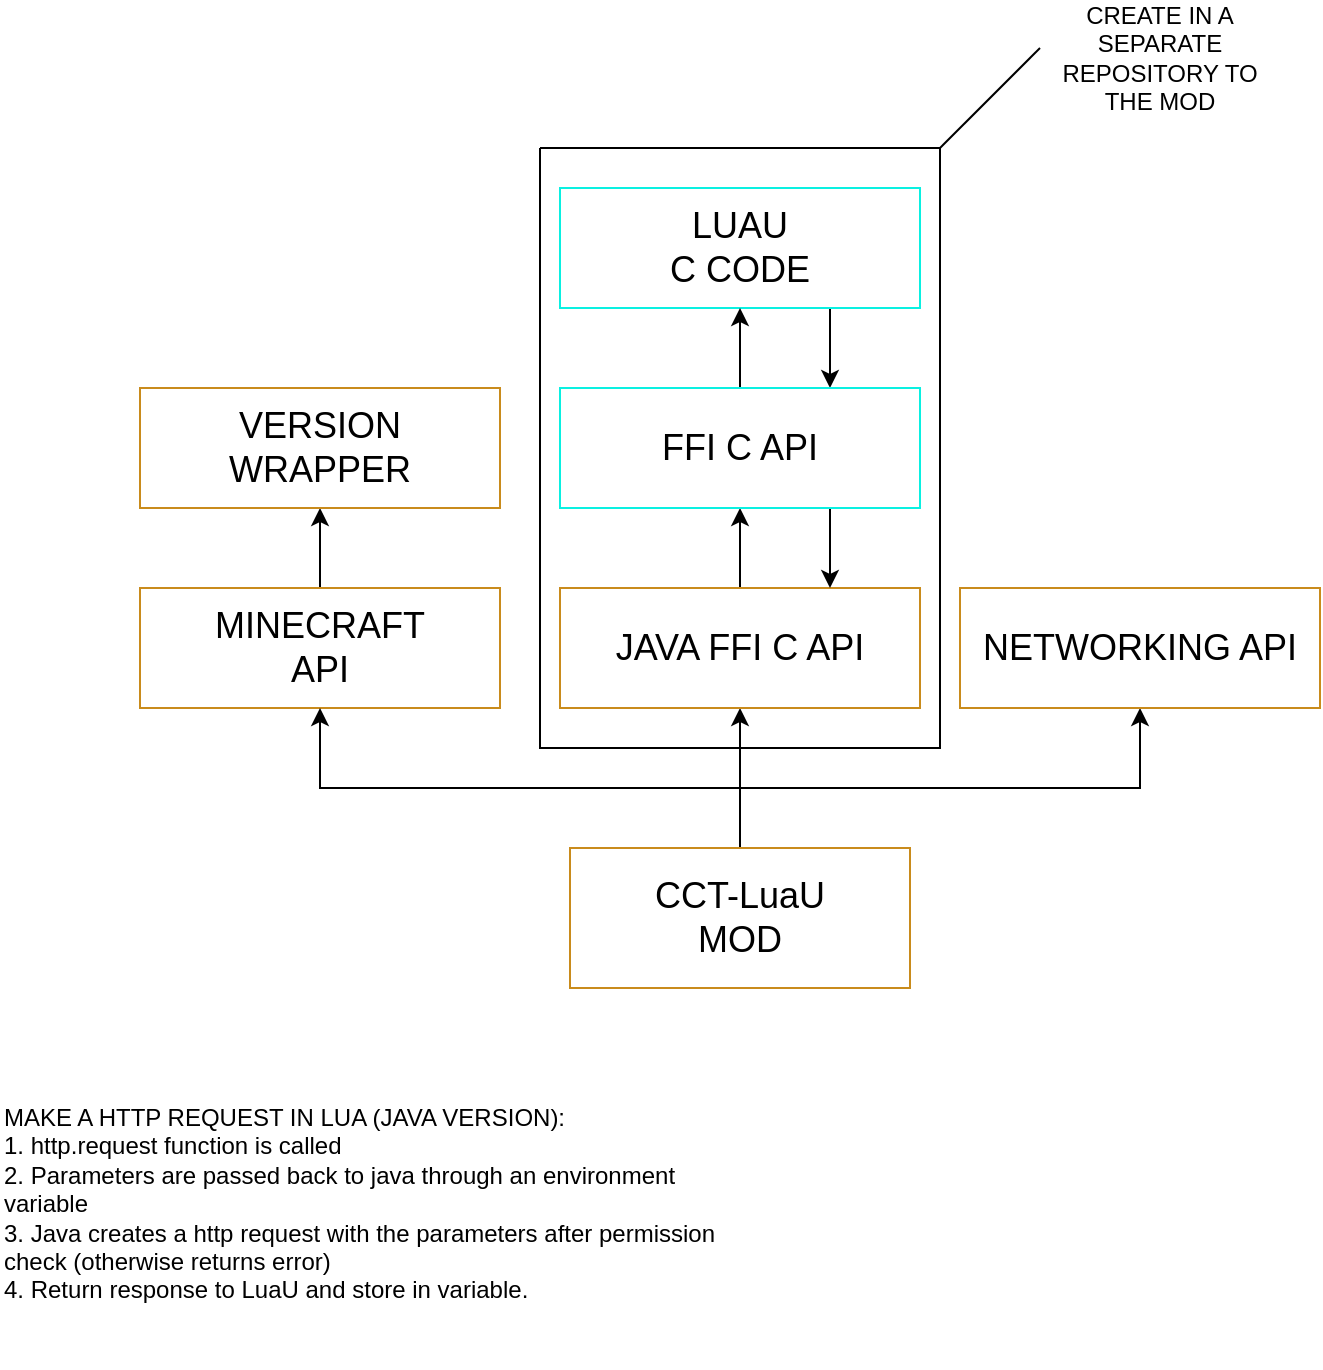 <mxfile version="23.1.5" type="device">
  <diagram name="main" id="vJdtQJIsOYuOTcM22SMi">
    <mxGraphModel dx="1098" dy="697" grid="1" gridSize="10" guides="1" tooltips="1" connect="1" arrows="1" fold="1" page="1" pageScale="1" pageWidth="850" pageHeight="1100" math="0" shadow="0">
      <root>
        <mxCell id="0" />
        <mxCell id="1" parent="0" />
        <mxCell id="-W3fMCF90rCaepoV7M0M-8" style="edgeStyle=orthogonalEdgeStyle;rounded=0;orthogonalLoop=1;jettySize=auto;html=1;entryX=0.5;entryY=1;entryDx=0;entryDy=0;" parent="1" source="-W3fMCF90rCaepoV7M0M-1" target="-W3fMCF90rCaepoV7M0M-5" edge="1">
          <mxGeometry relative="1" as="geometry" />
        </mxCell>
        <mxCell id="-W3fMCF90rCaepoV7M0M-1" value="MINECRAFT&lt;br style=&quot;font-size: 18px;&quot;&gt;API" style="rounded=0;whiteSpace=wrap;html=1;fontSize=18;strokeColor=#C98B1C;" parent="1" vertex="1">
          <mxGeometry x="120" y="330" width="180" height="60" as="geometry" />
        </mxCell>
        <mxCell id="I86KyW1QcpuG732ZXUHq-4" style="edgeStyle=orthogonalEdgeStyle;rounded=0;orthogonalLoop=1;jettySize=auto;html=1;entryX=0.75;entryY=0;entryDx=0;entryDy=0;" edge="1" parent="1" source="-W3fMCF90rCaepoV7M0M-2" target="I86KyW1QcpuG732ZXUHq-1">
          <mxGeometry relative="1" as="geometry">
            <Array as="points">
              <mxPoint x="465" y="180" />
              <mxPoint x="465" y="180" />
            </Array>
          </mxGeometry>
        </mxCell>
        <mxCell id="-W3fMCF90rCaepoV7M0M-2" value="LUAU&lt;br&gt;C CODE" style="rounded=0;whiteSpace=wrap;html=1;fontSize=18;strokeColor=#0AF0E1;" parent="1" vertex="1">
          <mxGeometry x="330" y="130" width="180" height="60" as="geometry" />
        </mxCell>
        <mxCell id="-W3fMCF90rCaepoV7M0M-9" style="edgeStyle=orthogonalEdgeStyle;rounded=0;orthogonalLoop=1;jettySize=auto;html=1;entryX=0.5;entryY=1;entryDx=0;entryDy=0;" parent="1" source="-W3fMCF90rCaepoV7M0M-3" target="-W3fMCF90rCaepoV7M0M-1" edge="1">
          <mxGeometry relative="1" as="geometry">
            <Array as="points">
              <mxPoint x="420" y="430" />
              <mxPoint x="210" y="430" />
            </Array>
          </mxGeometry>
        </mxCell>
        <mxCell id="-W3fMCF90rCaepoV7M0M-10" style="edgeStyle=orthogonalEdgeStyle;rounded=0;orthogonalLoop=1;jettySize=auto;html=1;entryX=0.5;entryY=1;entryDx=0;entryDy=0;" parent="1" source="-W3fMCF90rCaepoV7M0M-3" target="-W3fMCF90rCaepoV7M0M-6" edge="1">
          <mxGeometry relative="1" as="geometry" />
        </mxCell>
        <mxCell id="-W3fMCF90rCaepoV7M0M-21" style="edgeStyle=orthogonalEdgeStyle;rounded=0;orthogonalLoop=1;jettySize=auto;html=1;entryX=0.5;entryY=1;entryDx=0;entryDy=0;" parent="1" source="-W3fMCF90rCaepoV7M0M-3" target="-W3fMCF90rCaepoV7M0M-17" edge="1">
          <mxGeometry relative="1" as="geometry">
            <Array as="points">
              <mxPoint x="420" y="430" />
              <mxPoint x="620" y="430" />
            </Array>
          </mxGeometry>
        </mxCell>
        <mxCell id="-W3fMCF90rCaepoV7M0M-3" value="CCT-LuaU&lt;br&gt;MOD" style="rounded=0;whiteSpace=wrap;html=1;fontSize=18;strokeColor=#C98B1C;" parent="1" vertex="1">
          <mxGeometry x="335" y="460" width="170" height="70" as="geometry" />
        </mxCell>
        <mxCell id="-W3fMCF90rCaepoV7M0M-5" value="VERSION&lt;br&gt;WRAPPER" style="rounded=0;whiteSpace=wrap;html=1;fontSize=18;strokeColor=#C98B1C;" parent="1" vertex="1">
          <mxGeometry x="120" y="230" width="180" height="60" as="geometry" />
        </mxCell>
        <mxCell id="I86KyW1QcpuG732ZXUHq-3" style="edgeStyle=orthogonalEdgeStyle;rounded=0;orthogonalLoop=1;jettySize=auto;html=1;entryX=0.5;entryY=1;entryDx=0;entryDy=0;" edge="1" parent="1" source="-W3fMCF90rCaepoV7M0M-6" target="I86KyW1QcpuG732ZXUHq-1">
          <mxGeometry relative="1" as="geometry" />
        </mxCell>
        <mxCell id="-W3fMCF90rCaepoV7M0M-6" value="JAVA FFI C API" style="rounded=0;whiteSpace=wrap;html=1;fontSize=18;strokeColor=#C98B1C;" parent="1" vertex="1">
          <mxGeometry x="330" y="330" width="180" height="60" as="geometry" />
        </mxCell>
        <mxCell id="-W3fMCF90rCaepoV7M0M-17" value="NETWORKING API" style="rounded=0;whiteSpace=wrap;html=1;fontSize=18;strokeColor=#C98B1C;" parent="1" vertex="1">
          <mxGeometry x="530" y="330" width="180" height="60" as="geometry" />
        </mxCell>
        <mxCell id="I86KyW1QcpuG732ZXUHq-2" style="edgeStyle=orthogonalEdgeStyle;rounded=0;orthogonalLoop=1;jettySize=auto;html=1;entryX=0.5;entryY=1;entryDx=0;entryDy=0;" edge="1" parent="1" source="I86KyW1QcpuG732ZXUHq-1" target="-W3fMCF90rCaepoV7M0M-2">
          <mxGeometry relative="1" as="geometry" />
        </mxCell>
        <mxCell id="I86KyW1QcpuG732ZXUHq-5" style="edgeStyle=orthogonalEdgeStyle;rounded=0;orthogonalLoop=1;jettySize=auto;html=1;entryX=0.75;entryY=0;entryDx=0;entryDy=0;" edge="1" parent="1" source="I86KyW1QcpuG732ZXUHq-1" target="-W3fMCF90rCaepoV7M0M-6">
          <mxGeometry relative="1" as="geometry">
            <Array as="points">
              <mxPoint x="460" y="270" />
              <mxPoint x="460" y="270" />
            </Array>
          </mxGeometry>
        </mxCell>
        <mxCell id="I86KyW1QcpuG732ZXUHq-1" value="FFI C API" style="rounded=0;whiteSpace=wrap;html=1;fontSize=18;strokeColor=#0AF0E1;" vertex="1" parent="1">
          <mxGeometry x="330" y="230" width="180" height="60" as="geometry" />
        </mxCell>
        <mxCell id="I86KyW1QcpuG732ZXUHq-6" value="MAKE A HTTP REQUEST IN LUA (JAVA VERSION):&lt;br&gt;1. http.request function is called&lt;br&gt;2. Parameters are passed back to java through an environment variable&lt;br&gt;3. Java creates a http request with the parameters after permission check (otherwise returns error)&lt;br&gt;4. Return response to LuaU and store in variable.&lt;div&gt;&lt;br&gt;&lt;/div&gt;" style="text;html=1;align=left;verticalAlign=middle;whiteSpace=wrap;rounded=0;" vertex="1" parent="1">
          <mxGeometry x="50" y="570" width="360" height="150" as="geometry" />
        </mxCell>
        <mxCell id="I86KyW1QcpuG732ZXUHq-8" value="" style="swimlane;startSize=0;" vertex="1" parent="1">
          <mxGeometry x="320" y="110" width="200" height="300" as="geometry" />
        </mxCell>
        <mxCell id="I86KyW1QcpuG732ZXUHq-9" value="" style="endArrow=none;html=1;rounded=0;" edge="1" parent="1">
          <mxGeometry width="50" height="50" relative="1" as="geometry">
            <mxPoint x="520" y="110" as="sourcePoint" />
            <mxPoint x="570" y="60" as="targetPoint" />
          </mxGeometry>
        </mxCell>
        <mxCell id="I86KyW1QcpuG732ZXUHq-10" value="CREATE IN A SEPARATE REPOSITORY TO THE MOD" style="text;html=1;align=center;verticalAlign=middle;whiteSpace=wrap;rounded=0;" vertex="1" parent="1">
          <mxGeometry x="570" y="40" width="120" height="50" as="geometry" />
        </mxCell>
      </root>
    </mxGraphModel>
  </diagram>
</mxfile>
